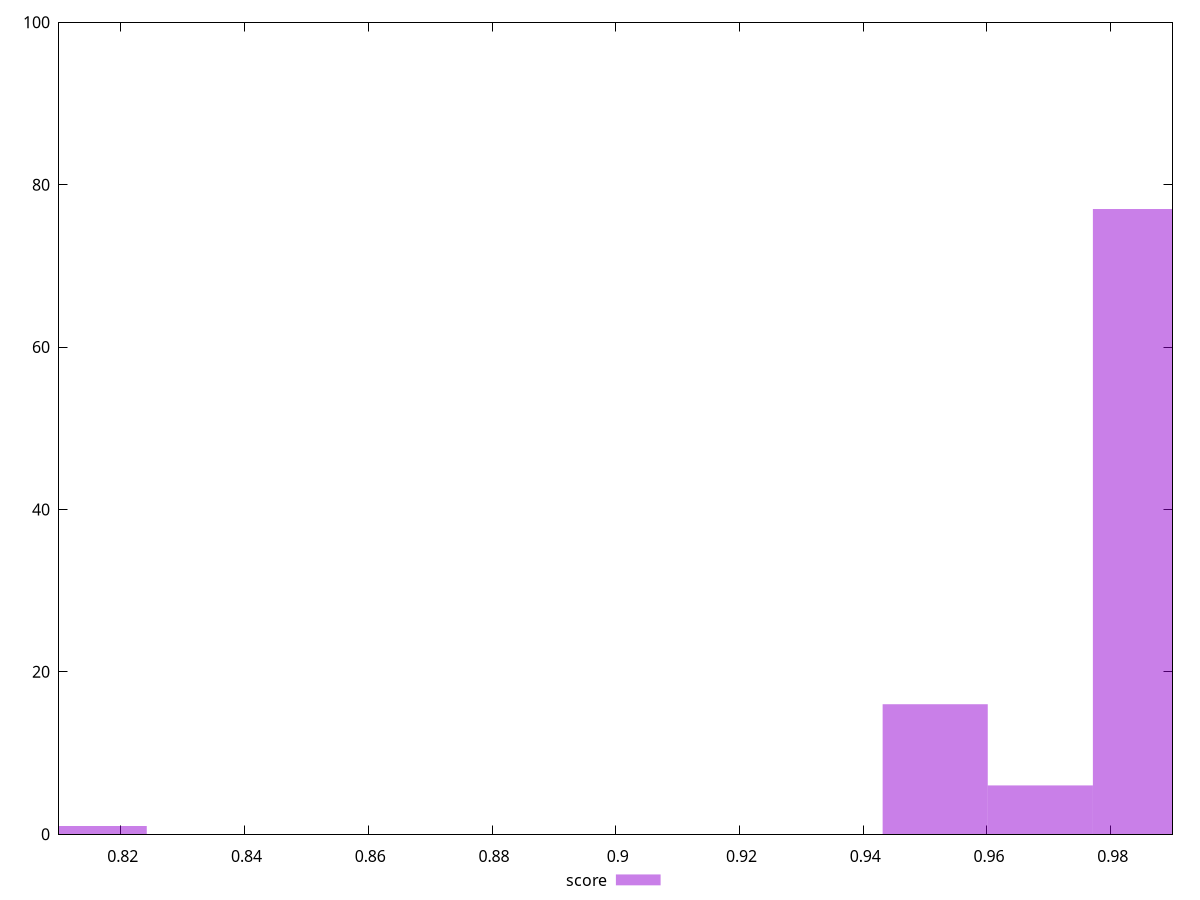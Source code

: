 reset

$score <<EOF
0.8156917230652108 1
0.9856274987037963 77
0.9686339211399377 6
0.9516403435760792 16
EOF

set key outside below
set boxwidth 0.016993577563858556
set xrange [0.81:0.99]
set yrange [0:100]
set trange [0:100]
set style fill transparent solid 0.5 noborder
set terminal svg size 640, 490 enhanced background rgb 'white'
set output "report_00009_2021-02-08T22-37-41.559Z/first-cpu-idle/samples/pages+cached/score/histogram.svg"

plot $score title "score" with boxes

reset
